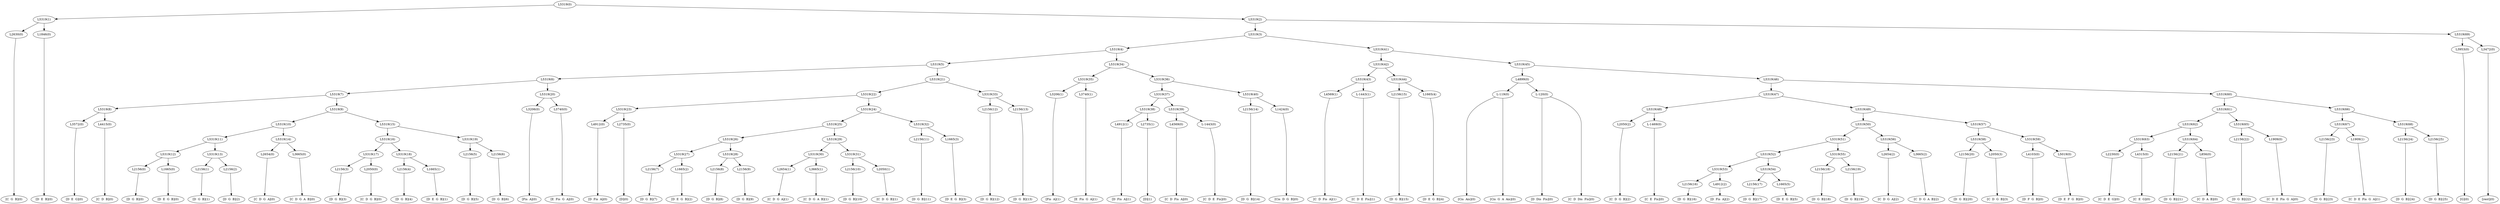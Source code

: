 digraph sample{
"L2630(0)"->"[C  G  B](0)"
"L1846(0)"->"[D  E  B](0)"
"L5319(1)"->"L2630(0)"
"L5319(1)"->"L1846(0)"
"L3572(0)"->"[D  E  G](0)"
"L4415(0)"->"[C  D  B](0)"
"L5319(8)"->"L3572(0)"
"L5319(8)"->"L4415(0)"
"L2156(0)"->"[D  G  B](0)"
"L1665(0)"->"[D  E  G  B](0)"
"L5319(12)"->"L2156(0)"
"L5319(12)"->"L1665(0)"
"L2156(1)"->"[D  G  B](1)"
"L2156(2)"->"[D  G  B](2)"
"L5319(13)"->"L2156(1)"
"L5319(13)"->"L2156(2)"
"L5319(11)"->"L5319(12)"
"L5319(11)"->"L5319(13)"
"L2654(0)"->"[C  D  G  A](0)"
"L3665(0)"->"[C  D  G  A  B](0)"
"L5319(14)"->"L2654(0)"
"L5319(14)"->"L3665(0)"
"L5319(10)"->"L5319(11)"
"L5319(10)"->"L5319(14)"
"L2156(3)"->"[D  G  B](3)"
"L2050(0)"->"[C  D  G  B](0)"
"L5319(17)"->"L2156(3)"
"L5319(17)"->"L2050(0)"
"L2156(4)"->"[D  G  B](4)"
"L1665(1)"->"[D  E  G  B](1)"
"L5319(18)"->"L2156(4)"
"L5319(18)"->"L1665(1)"
"L5319(16)"->"L5319(17)"
"L5319(16)"->"L5319(18)"
"L2156(5)"->"[D  G  B](5)"
"L2156(6)"->"[D  G  B](6)"
"L5319(19)"->"L2156(5)"
"L5319(19)"->"L2156(6)"
"L5319(15)"->"L5319(16)"
"L5319(15)"->"L5319(19)"
"L5319(9)"->"L5319(10)"
"L5319(9)"->"L5319(15)"
"L5319(7)"->"L5319(8)"
"L5319(7)"->"L5319(9)"
"L3206(0)"->"[Fis  A](0)"
"L3740(0)"->"[E  Fis  G  A](0)"
"L5319(20)"->"L3206(0)"
"L5319(20)"->"L3740(0)"
"L5319(6)"->"L5319(7)"
"L5319(6)"->"L5319(20)"
"L4912(0)"->"[D  Fis  A](0)"
"L2735(0)"->"[D](0)"
"L5319(23)"->"L4912(0)"
"L5319(23)"->"L2735(0)"
"L2156(7)"->"[D  G  B](7)"
"L1665(2)"->"[D  E  G  B](2)"
"L5319(27)"->"L2156(7)"
"L5319(27)"->"L1665(2)"
"L2156(8)"->"[D  G  B](8)"
"L2156(9)"->"[D  G  B](9)"
"L5319(28)"->"L2156(8)"
"L5319(28)"->"L2156(9)"
"L5319(26)"->"L5319(27)"
"L5319(26)"->"L5319(28)"
"L2654(1)"->"[C  D  G  A](1)"
"L3665(1)"->"[C  D  G  A  B](1)"
"L5319(30)"->"L2654(1)"
"L5319(30)"->"L3665(1)"
"L2156(10)"->"[D  G  B](10)"
"L2050(1)"->"[C  D  G  B](1)"
"L5319(31)"->"L2156(10)"
"L5319(31)"->"L2050(1)"
"L5319(29)"->"L5319(30)"
"L5319(29)"->"L5319(31)"
"L5319(25)"->"L5319(26)"
"L5319(25)"->"L5319(29)"
"L2156(11)"->"[D  G  B](11)"
"L1665(3)"->"[D  E  G  B](3)"
"L5319(32)"->"L2156(11)"
"L5319(32)"->"L1665(3)"
"L5319(24)"->"L5319(25)"
"L5319(24)"->"L5319(32)"
"L5319(22)"->"L5319(23)"
"L5319(22)"->"L5319(24)"
"L2156(12)"->"[D  G  B](12)"
"L2156(13)"->"[D  G  B](13)"
"L5319(33)"->"L2156(12)"
"L5319(33)"->"L2156(13)"
"L5319(21)"->"L5319(22)"
"L5319(21)"->"L5319(33)"
"L5319(5)"->"L5319(6)"
"L5319(5)"->"L5319(21)"
"L3206(1)"->"[Fis  A](1)"
"L3740(1)"->"[E  Fis  G  A](1)"
"L5319(35)"->"L3206(1)"
"L5319(35)"->"L3740(1)"
"L4912(1)"->"[D  Fis  A](1)"
"L2735(1)"->"[D](1)"
"L5319(38)"->"L4912(1)"
"L5319(38)"->"L2735(1)"
"L4569(0)"->"[C  D  Fis  A](0)"
"L-1443(0)"->"[C  D  E  Fis](0)"
"L5319(39)"->"L4569(0)"
"L5319(39)"->"L-1443(0)"
"L5319(37)"->"L5319(38)"
"L5319(37)"->"L5319(39)"
"L2156(14)"->"[D  G  B](14)"
"L1424(0)"->"[Cis  D  G  B](0)"
"L5319(40)"->"L2156(14)"
"L5319(40)"->"L1424(0)"
"L5319(36)"->"L5319(37)"
"L5319(36)"->"L5319(40)"
"L5319(34)"->"L5319(35)"
"L5319(34)"->"L5319(36)"
"L5319(4)"->"L5319(5)"
"L5319(4)"->"L5319(34)"
"L4569(1)"->"[C  D  Fis  A](1)"
"L-1443(1)"->"[C  D  E  Fis](1)"
"L5319(43)"->"L4569(1)"
"L5319(43)"->"L-1443(1)"
"L2156(15)"->"[D  G  B](15)"
"L1665(4)"->"[D  E  G  B](4)"
"L5319(44)"->"L2156(15)"
"L5319(44)"->"L1665(4)"
"L5319(42)"->"L5319(43)"
"L5319(42)"->"L5319(44)"
"L-119(0)"->"[Cis  Ais](0)"
"L-119(0)"->"[Cis  G  A  Ais](0)"
"L-120(0)"->"[D  Dis  Fis](0)"
"L-120(0)"->"[C  D  Dis  Fis](0)"
"L4899(0)"->"L-119(0)"
"L4899(0)"->"L-120(0)"
"L2050(2)"->"[C  D  G  B](2)"
"L-1469(0)"->"[C  E  Fis](0)"
"L5319(48)"->"L2050(2)"
"L5319(48)"->"L-1469(0)"
"L2156(16)"->"[D  G  B](16)"
"L4912(2)"->"[D  Fis  A](2)"
"L5319(53)"->"L2156(16)"
"L5319(53)"->"L4912(2)"
"L2156(17)"->"[D  G  B](17)"
"L1665(5)"->"[D  E  G  B](5)"
"L5319(54)"->"L2156(17)"
"L5319(54)"->"L1665(5)"
"L5319(52)"->"L5319(53)"
"L5319(52)"->"L5319(54)"
"L2156(18)"->"[D  G  B](18)"
"L2156(19)"->"[D  G  B](19)"
"L5319(55)"->"L2156(18)"
"L5319(55)"->"L2156(19)"
"L5319(51)"->"L5319(52)"
"L5319(51)"->"L5319(55)"
"L2654(2)"->"[C  D  G  A](2)"
"L3665(2)"->"[C  D  G  A  B](2)"
"L5319(56)"->"L2654(2)"
"L5319(56)"->"L3665(2)"
"L5319(50)"->"L5319(51)"
"L5319(50)"->"L5319(56)"
"L2156(20)"->"[D  G  B](20)"
"L2050(3)"->"[C  D  G  B](3)"
"L5319(58)"->"L2156(20)"
"L5319(58)"->"L2050(3)"
"L4103(0)"->"[D  F  G  B](0)"
"L5019(0)"->"[D  E  F  G  B](0)"
"L5319(59)"->"L4103(0)"
"L5319(59)"->"L5019(0)"
"L5319(57)"->"L5319(58)"
"L5319(57)"->"L5319(59)"
"L5319(49)"->"L5319(50)"
"L5319(49)"->"L5319(57)"
"L5319(47)"->"L5319(48)"
"L5319(47)"->"L5319(49)"
"L2230(0)"->"[C  D  E  G](0)"
"L4315(0)"->"[C  E  G](0)"
"L5319(63)"->"L2230(0)"
"L5319(63)"->"L4315(0)"
"L2156(21)"->"[D  G  B](21)"
"L856(0)"->"[C  D  A  B](0)"
"L5319(64)"->"L2156(21)"
"L5319(64)"->"L856(0)"
"L5319(62)"->"L5319(63)"
"L5319(62)"->"L5319(64)"
"L2156(22)"->"[D  G  B](22)"
"L1909(0)"->"[C  D  E  Fis  G  A](0)"
"L5319(65)"->"L2156(22)"
"L5319(65)"->"L1909(0)"
"L5319(61)"->"L5319(62)"
"L5319(61)"->"L5319(65)"
"L2156(23)"->"[D  G  B](23)"
"L1909(1)"->"[C  D  E  Fis  G  A](1)"
"L5319(67)"->"L2156(23)"
"L5319(67)"->"L1909(1)"
"L2156(24)"->"[D  G  B](24)"
"L2156(25)"->"[D  G  B](25)"
"L5319(68)"->"L2156(24)"
"L5319(68)"->"L2156(25)"
"L5319(66)"->"L5319(67)"
"L5319(66)"->"L5319(68)"
"L5319(60)"->"L5319(61)"
"L5319(60)"->"L5319(66)"
"L5319(46)"->"L5319(47)"
"L5319(46)"->"L5319(60)"
"L5319(45)"->"L4899(0)"
"L5319(45)"->"L5319(46)"
"L5319(41)"->"L5319(42)"
"L5319(41)"->"L5319(45)"
"L5319(3)"->"L5319(4)"
"L5319(3)"->"L5319(41)"
"L3953(0)"->"[G](0)"
"L3472(0)"->"[rest](0)"
"L5319(69)"->"L3953(0)"
"L5319(69)"->"L3472(0)"
"L5319(2)"->"L5319(3)"
"L5319(2)"->"L5319(69)"
"L5319(0)"->"L5319(1)"
"L5319(0)"->"L5319(2)"
{rank = min; "L5319(0)"}
{rank = same; "L5319(1)"; "L5319(2)";}
{rank = same; "L2630(0)"; "L1846(0)"; "L5319(3)"; "L5319(69)";}
{rank = same; "L5319(4)"; "L5319(41)"; "L3953(0)"; "L3472(0)";}
{rank = same; "L5319(5)"; "L5319(34)"; "L5319(42)"; "L5319(45)";}
{rank = same; "L5319(6)"; "L5319(21)"; "L5319(35)"; "L5319(36)"; "L5319(43)"; "L5319(44)"; "L4899(0)"; "L5319(46)";}
{rank = same; "L5319(7)"; "L5319(20)"; "L5319(22)"; "L5319(33)"; "L3206(1)"; "L3740(1)"; "L5319(37)"; "L5319(40)"; "L4569(1)"; "L-1443(1)"; "L2156(15)"; "L1665(4)"; "L-119(0)"; "L-120(0)"; "L5319(47)"; "L5319(60)";}
{rank = same; "L5319(8)"; "L5319(9)"; "L3206(0)"; "L3740(0)"; "L5319(23)"; "L5319(24)"; "L2156(12)"; "L2156(13)"; "L5319(38)"; "L5319(39)"; "L2156(14)"; "L1424(0)"; "L5319(48)"; "L5319(49)"; "L5319(61)"; "L5319(66)";}
{rank = same; "L3572(0)"; "L4415(0)"; "L5319(10)"; "L5319(15)"; "L4912(0)"; "L2735(0)"; "L5319(25)"; "L5319(32)"; "L4912(1)"; "L2735(1)"; "L4569(0)"; "L-1443(0)"; "L2050(2)"; "L-1469(0)"; "L5319(50)"; "L5319(57)"; "L5319(62)"; "L5319(65)"; "L5319(67)"; "L5319(68)";}
{rank = same; "L5319(11)"; "L5319(14)"; "L5319(16)"; "L5319(19)"; "L5319(26)"; "L5319(29)"; "L2156(11)"; "L1665(3)"; "L5319(51)"; "L5319(56)"; "L5319(58)"; "L5319(59)"; "L5319(63)"; "L5319(64)"; "L2156(22)"; "L1909(0)"; "L2156(23)"; "L1909(1)"; "L2156(24)"; "L2156(25)";}
{rank = same; "L5319(12)"; "L5319(13)"; "L2654(0)"; "L3665(0)"; "L5319(17)"; "L5319(18)"; "L2156(5)"; "L2156(6)"; "L5319(27)"; "L5319(28)"; "L5319(30)"; "L5319(31)"; "L5319(52)"; "L5319(55)"; "L2654(2)"; "L3665(2)"; "L2156(20)"; "L2050(3)"; "L4103(0)"; "L5019(0)"; "L2230(0)"; "L4315(0)"; "L2156(21)"; "L856(0)";}
{rank = same; "L2156(0)"; "L1665(0)"; "L2156(1)"; "L2156(2)"; "L2156(3)"; "L2050(0)"; "L2156(4)"; "L1665(1)"; "L2156(7)"; "L1665(2)"; "L2156(8)"; "L2156(9)"; "L2654(1)"; "L3665(1)"; "L2156(10)"; "L2050(1)"; "L5319(53)"; "L5319(54)"; "L2156(18)"; "L2156(19)";}
{rank = same; "L2156(16)"; "L4912(2)"; "L2156(17)"; "L1665(5)";}
{rank = max; "[C  D  A  B](0)"; "[C  D  B](0)"; "[C  D  Dis  Fis](0)"; "[C  D  E  Fis  G  A](0)"; "[C  D  E  Fis  G  A](1)"; "[C  D  E  Fis](0)"; "[C  D  E  Fis](1)"; "[C  D  E  G](0)"; "[C  D  Fis  A](0)"; "[C  D  Fis  A](1)"; "[C  D  G  A  B](0)"; "[C  D  G  A  B](1)"; "[C  D  G  A  B](2)"; "[C  D  G  A](0)"; "[C  D  G  A](1)"; "[C  D  G  A](2)"; "[C  D  G  B](0)"; "[C  D  G  B](1)"; "[C  D  G  B](2)"; "[C  D  G  B](3)"; "[C  E  Fis](0)"; "[C  E  G](0)"; "[C  G  B](0)"; "[Cis  Ais](0)"; "[Cis  D  G  B](0)"; "[Cis  G  A  Ais](0)"; "[D  Dis  Fis](0)"; "[D  E  B](0)"; "[D  E  F  G  B](0)"; "[D  E  G  B](0)"; "[D  E  G  B](1)"; "[D  E  G  B](2)"; "[D  E  G  B](3)"; "[D  E  G  B](4)"; "[D  E  G  B](5)"; "[D  E  G](0)"; "[D  F  G  B](0)"; "[D  Fis  A](0)"; "[D  Fis  A](1)"; "[D  Fis  A](2)"; "[D  G  B](0)"; "[D  G  B](1)"; "[D  G  B](10)"; "[D  G  B](11)"; "[D  G  B](12)"; "[D  G  B](13)"; "[D  G  B](14)"; "[D  G  B](15)"; "[D  G  B](16)"; "[D  G  B](17)"; "[D  G  B](18)"; "[D  G  B](19)"; "[D  G  B](2)"; "[D  G  B](20)"; "[D  G  B](21)"; "[D  G  B](22)"; "[D  G  B](23)"; "[D  G  B](24)"; "[D  G  B](25)"; "[D  G  B](3)"; "[D  G  B](4)"; "[D  G  B](5)"; "[D  G  B](6)"; "[D  G  B](7)"; "[D  G  B](8)"; "[D  G  B](9)"; "[D](0)"; "[D](1)"; "[E  Fis  G  A](0)"; "[E  Fis  G  A](1)"; "[Fis  A](0)"; "[Fis  A](1)"; "[G](0)"; "[rest](0)";}
}